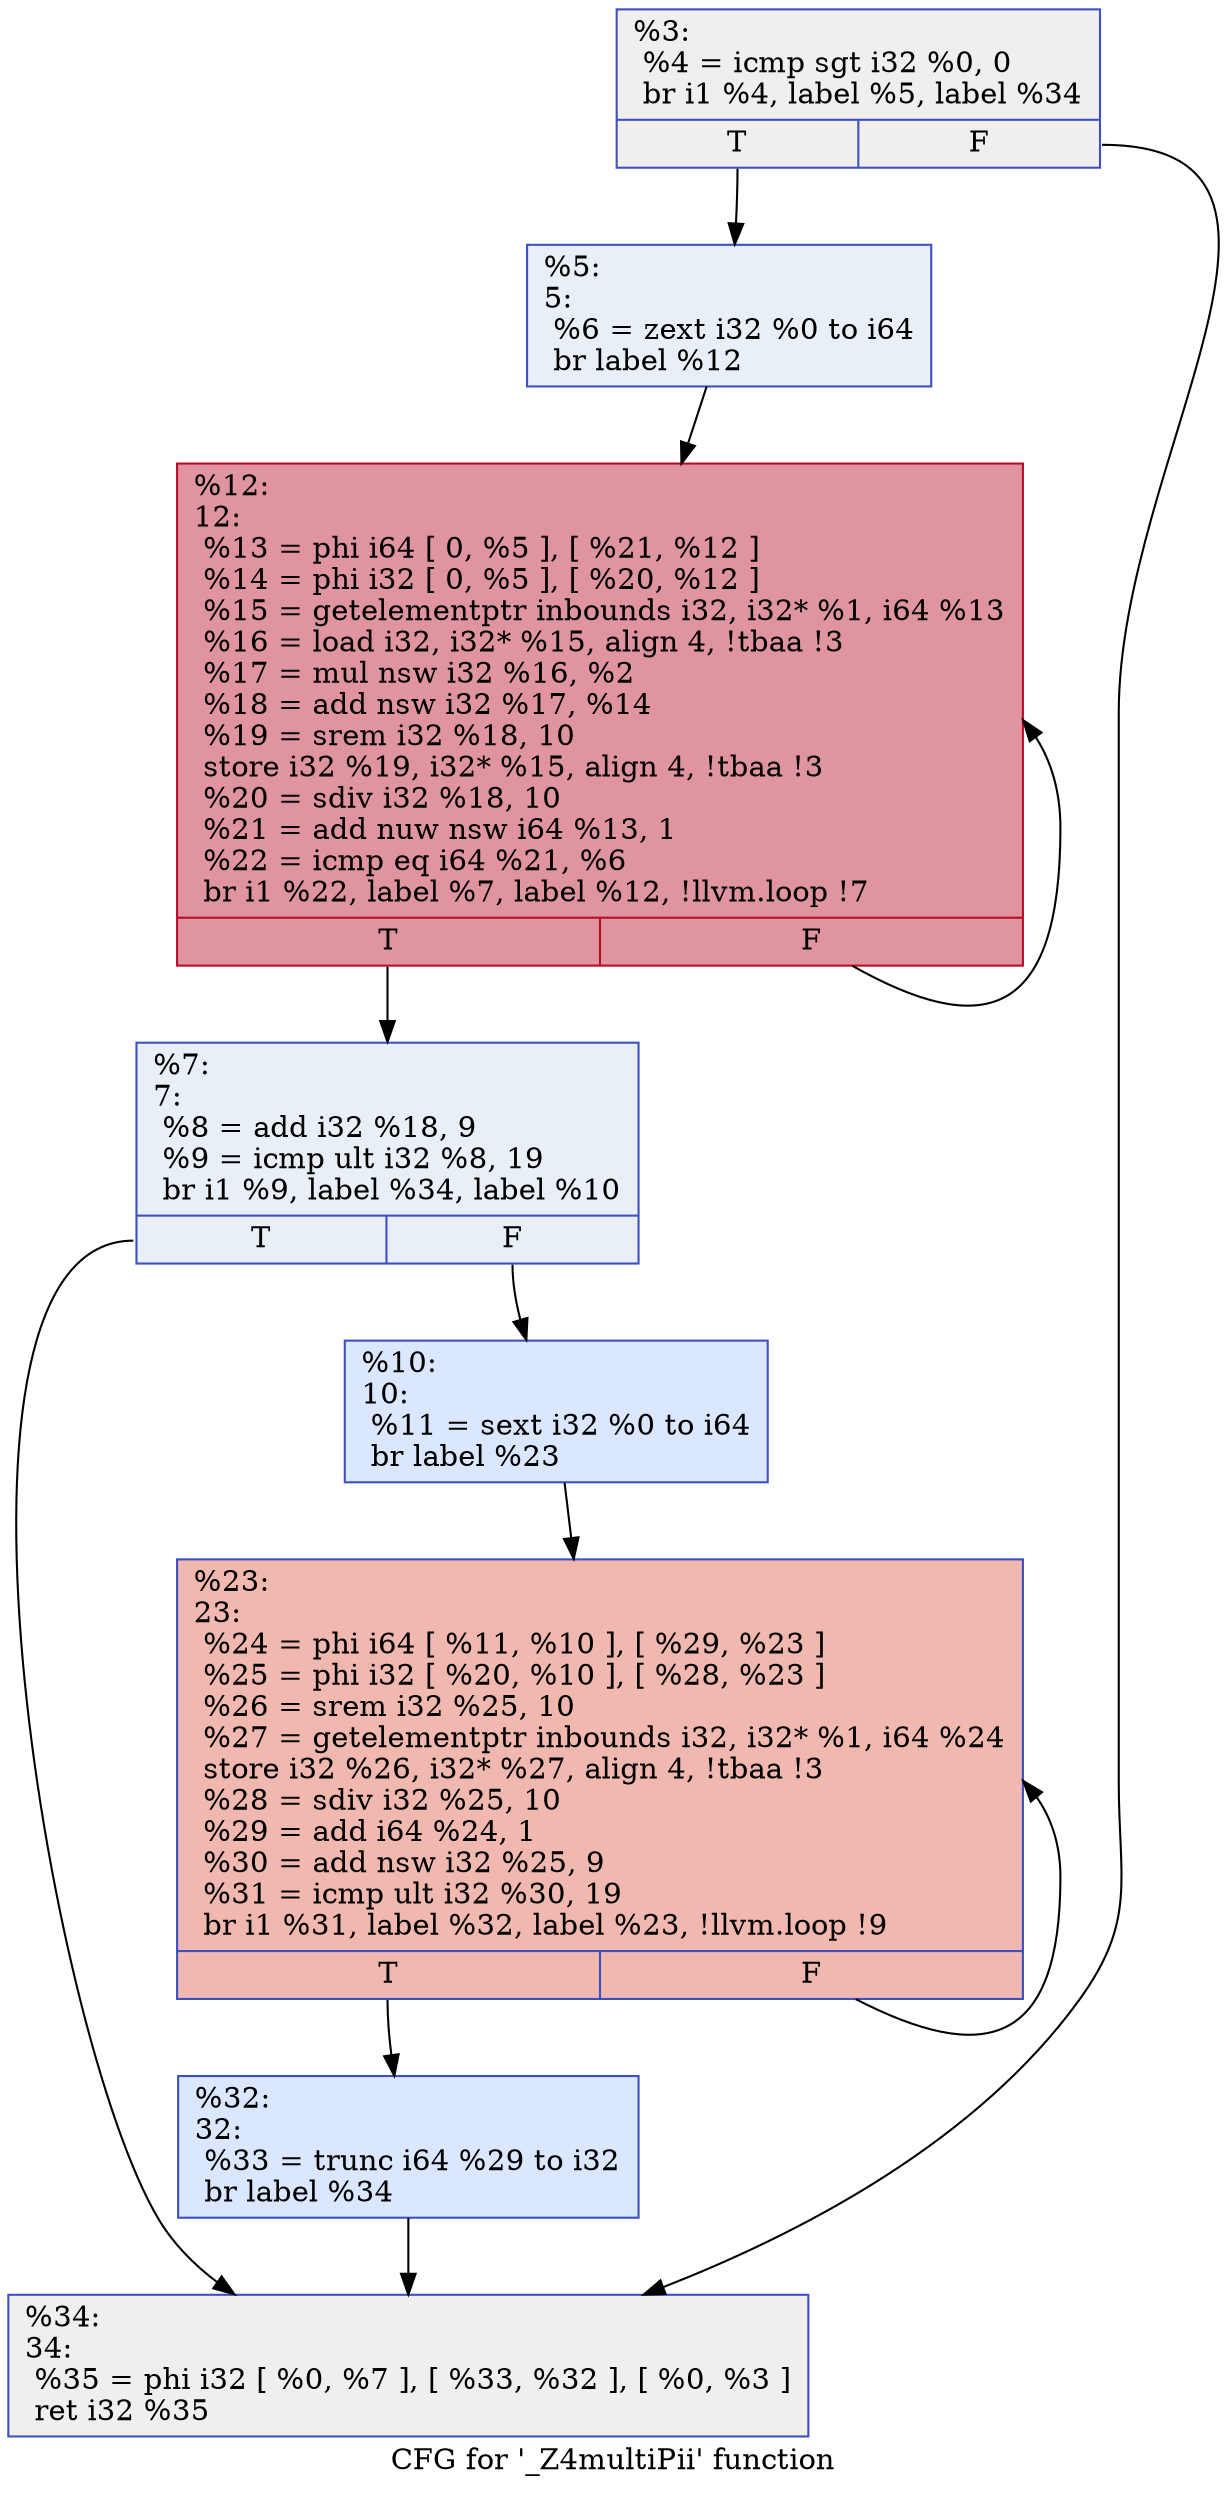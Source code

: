 digraph "CFG for '_Z4multiPii' function" {
	label="CFG for '_Z4multiPii' function";

	Node0x5569a0719400 [shape=record,color="#3d50c3ff", style=filled, fillcolor="#e0dbd870",label="{%3:\l  %4 = icmp sgt i32 %0, 0\l  br i1 %4, label %5, label %34\l|{<s0>T|<s1>F}}"];
	Node0x5569a0719400:s0 -> Node0x5569a07195a0;
	Node0x5569a0719400:s1 -> Node0x5569a07195f0;
	Node0x5569a07195a0 [shape=record,color="#3d50c3ff", style=filled, fillcolor="#cedaeb70",label="{%5:\l5:                                                \l  %6 = zext i32 %0 to i64\l  br label %12\l}"];
	Node0x5569a07195a0 -> Node0x5569a07197a0;
	Node0x5569a0719860 [shape=record,color="#3d50c3ff", style=filled, fillcolor="#cedaeb70",label="{%7:\l7:                                                \l  %8 = add i32 %18, 9\l  %9 = icmp ult i32 %8, 19\l  br i1 %9, label %34, label %10\l|{<s0>T|<s1>F}}"];
	Node0x5569a0719860:s0 -> Node0x5569a07195f0;
	Node0x5569a0719860:s1 -> Node0x5569a0719550;
	Node0x5569a0719550 [shape=record,color="#3d50c3ff", style=filled, fillcolor="#abc8fd70",label="{%10:\l10:                                               \l  %11 = sext i32 %0 to i64\l  br label %23\l}"];
	Node0x5569a0719550 -> Node0x5569a0719c60;
	Node0x5569a07197a0 [shape=record,color="#b70d28ff", style=filled, fillcolor="#b70d2870",label="{%12:\l12:                                               \l  %13 = phi i64 [ 0, %5 ], [ %21, %12 ]\l  %14 = phi i32 [ 0, %5 ], [ %20, %12 ]\l  %15 = getelementptr inbounds i32, i32* %1, i64 %13\l  %16 = load i32, i32* %15, align 4, !tbaa !3\l  %17 = mul nsw i32 %16, %2\l  %18 = add nsw i32 %17, %14\l  %19 = srem i32 %18, 10\l  store i32 %19, i32* %15, align 4, !tbaa !3\l  %20 = sdiv i32 %18, 10\l  %21 = add nuw nsw i64 %13, 1\l  %22 = icmp eq i64 %21, %6\l  br i1 %22, label %7, label %12, !llvm.loop !7\l|{<s0>T|<s1>F}}"];
	Node0x5569a07197a0:s0 -> Node0x5569a0719860;
	Node0x5569a07197a0:s1 -> Node0x5569a07197a0;
	Node0x5569a0719c60 [shape=record,color="#3d50c3ff", style=filled, fillcolor="#dc5d4a70",label="{%23:\l23:                                               \l  %24 = phi i64 [ %11, %10 ], [ %29, %23 ]\l  %25 = phi i32 [ %20, %10 ], [ %28, %23 ]\l  %26 = srem i32 %25, 10\l  %27 = getelementptr inbounds i32, i32* %1, i64 %24\l  store i32 %26, i32* %27, align 4, !tbaa !3\l  %28 = sdiv i32 %25, 10\l  %29 = add i64 %24, 1\l  %30 = add nsw i32 %25, 9\l  %31 = icmp ult i32 %30, 19\l  br i1 %31, label %32, label %23, !llvm.loop !9\l|{<s0>T|<s1>F}}"];
	Node0x5569a0719c60:s0 -> Node0x5569a071bba0;
	Node0x5569a0719c60:s1 -> Node0x5569a0719c60;
	Node0x5569a071bba0 [shape=record,color="#3d50c3ff", style=filled, fillcolor="#abc8fd70",label="{%32:\l32:                                               \l  %33 = trunc i64 %29 to i32\l  br label %34\l}"];
	Node0x5569a071bba0 -> Node0x5569a07195f0;
	Node0x5569a07195f0 [shape=record,color="#3d50c3ff", style=filled, fillcolor="#e0dbd870",label="{%34:\l34:                                               \l  %35 = phi i32 [ %0, %7 ], [ %33, %32 ], [ %0, %3 ]\l  ret i32 %35\l}"];
}
